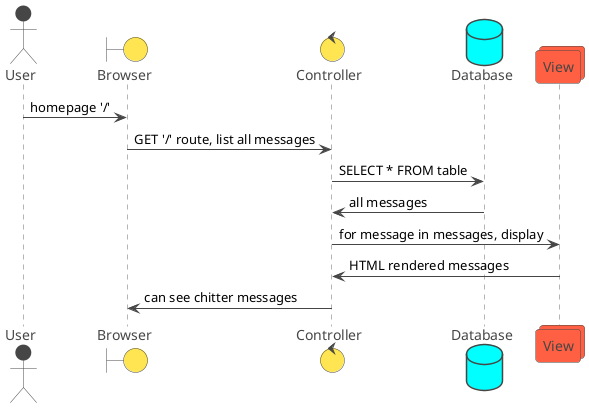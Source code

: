 
       ┌─┐
       ║"│
       └┬┘
       ┌┼┐
        │            ┌───────┐                       ┌──────────┐          ┌────────┐          ┌────┐
       ┌┴┐           │Browser│                       │Controller│          │Database│          │View│
      User           └───┬───┘                       └────┬─────┘          └───┬────┘          └────┘
       │  homepage '/'   │                                │                    │                 │
       │ ───────────────>│                                │                    │                 │
       │                 │                                │                    │                 │
       │                 │GET '/' route, list all messages│                    │                 │
       │                 │────────────────────────────────>                    │                 │
       │                 │                                │                    │                 │
       │                 │                                │ SELECT * FROM table│                 │
       │                 │                                │ ───────────────────>                 │
       │                 │                                │                    │                 │
       │                 │                                │    all messages    │                 │
       │                 │                                │ <───────────────────                 │
       │                 │                                │                    │                 │
       │                 │                                │   for message in messages, display   │
       │                 │                                │ ─────────────────────────────────────>
       │                 │                                │                    │                 │
       │                 │                                │        HTML rendered messages        │
       │                 │                                │ <─────────────────────────────────────
       │                 │                                │                    │                 │
       │                 │    can see chitter messages    │                    │                 │
       │                 │<────────────────────────────────                    │                 │
      User           ┌───┴───┐                       ┌────┴─────┐          ┌───┴────┐          ┌────┐
       ┌─┐           │Browser│                       │Controller│          │Database│          │View│
       ║"│           └───────┘                       └──────────┘          └────────┘          └────┘
       └┬┘
       ┌┼┐
        │
       ┌┴┐

@startuml

!theme vibrant

actor User
boundary Browser
control Controller
database Database
collections View

User -> Browser : homepage '/'
Browser -> Controller : GET '/' route, list all messages
Controller -> Database : SELECT * FROM table
Database -> Controller : all messages
Controller -> View : for message in messages, display
View -> Controller : HTML rendered messages
Controller -> Browser : can see chitter messages


@enduml
